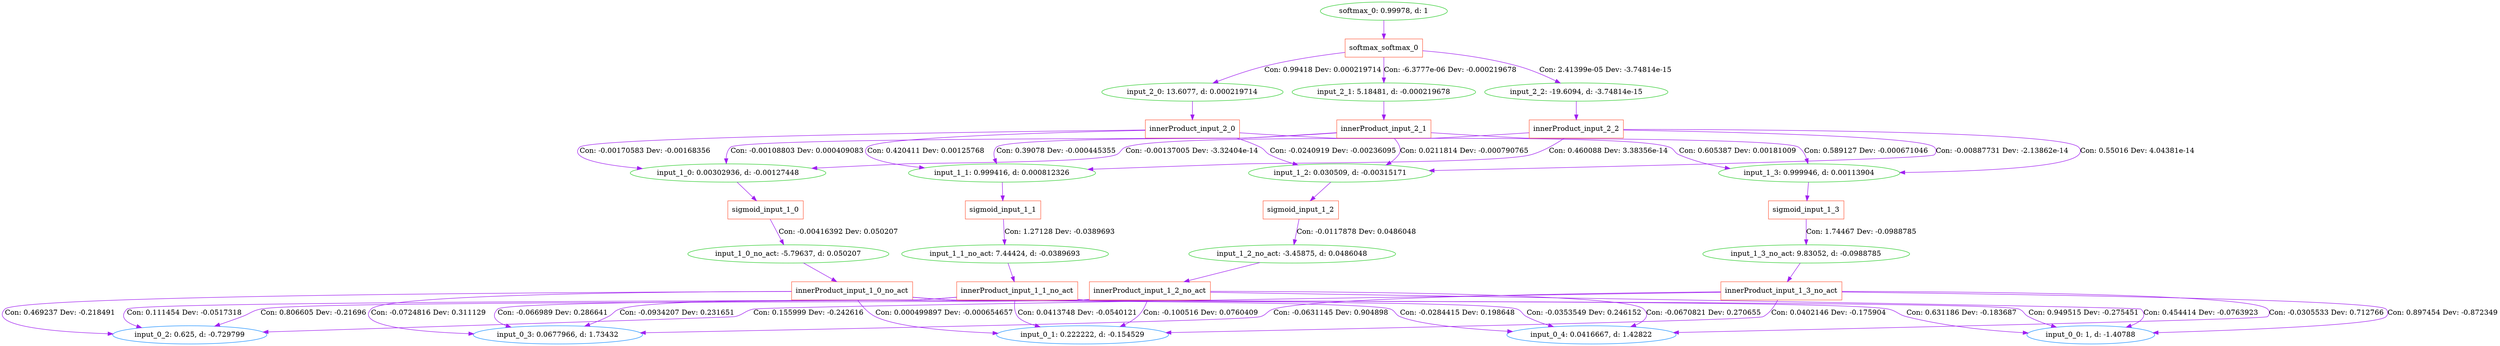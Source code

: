 digraph G {
0 [label="softmax_0: 0.99978, d: 1", shape=oval, color=limegreen];
1 [label="softmax_softmax_0", shape=box, color=tomato];
2 [label="input_2_0: 13.6077, d: 0.000219714", shape=oval, color=limegreen];
3 [label="innerProduct_input_2_0", shape=box, color=tomato];
4 [label="input_1_0: 0.00302936, d: -0.00127448", shape=oval, color=limegreen];
5 [label="sigmoid_input_1_0", shape=box, color=tomato];
6 [label="input_1_0_no_act: -5.79637, d: 0.050207", shape=oval, color=limegreen];
7 [label="innerProduct_input_1_0_no_act", shape=box, color=tomato];
8 [label="input_0_0: 1, d: -1.40788", shape=oval, color=dodgerblue];
9 [label="input_0_1: 0.222222, d: -0.154529", shape=oval, color=dodgerblue];
10 [label="input_0_2: 0.625, d: -0.729799", shape=oval, color=dodgerblue];
11 [label="input_0_3: 0.0677966, d: 1.73432", shape=oval, color=dodgerblue];
12 [label="input_0_4: 0.0416667, d: 1.42822", shape=oval, color=dodgerblue];
13 [label="input_1_1: 0.999416, d: 0.000812326", shape=oval, color=limegreen];
14 [label="sigmoid_input_1_1", shape=box, color=tomato];
15 [label="input_1_1_no_act: 7.44424, d: -0.0389693", shape=oval, color=limegreen];
16 [label="innerProduct_input_1_1_no_act", shape=box, color=tomato];
17 [label="input_1_2: 0.030509, d: -0.00315171", shape=oval, color=limegreen];
18 [label="sigmoid_input_1_2", shape=box, color=tomato];
19 [label="input_1_2_no_act: -3.45875, d: 0.0486048", shape=oval, color=limegreen];
20 [label="innerProduct_input_1_2_no_act", shape=box, color=tomato];
21 [label="input_1_3: 0.999946, d: 0.00113904", shape=oval, color=limegreen];
22 [label="sigmoid_input_1_3", shape=box, color=tomato];
23 [label="input_1_3_no_act: 9.83052, d: -0.0988785", shape=oval, color=limegreen];
24 [label="innerProduct_input_1_3_no_act", shape=box, color=tomato];
25 [label="input_2_1: 5.18481, d: -0.000219678", shape=oval, color=limegreen];
26 [label="innerProduct_input_2_1", shape=box, color=tomato];
27 [label="input_2_2: -19.6094, d: -3.74814e-15", shape=oval, color=limegreen];
28 [label="innerProduct_input_2_2", shape=box, color=tomato];
0->1  [color=purple]
 [label=""];
1->2  [color=purple]
 [label="Con: 0.99418 Dev: 0.000219714"];
2->3  [color=purple]
 [label=""];
3->4  [color=purple]
 [label="Con: -0.00170583 Dev: -0.00168356"];
4->5  [color=purple]
 [label=""];
5->6  [color=purple]
 [label="Con: -0.00416392 Dev: 0.050207"];
6->7  [color=purple]
 [label=""];
7->8  [color=purple]
 [label="Con: 0.631186 Dev: -0.183687"];
7->9  [color=purple]
 [label="Con: 0.000499897 Dev: -0.000654657"];
7->10  [color=purple]
 [label="Con: 0.469237 Dev: -0.218491"];
7->11  [color=purple]
 [label="Con: -0.0724816 Dev: 0.311129"];
7->12  [color=purple]
 [label="Con: -0.0284415 Dev: 0.198648"];
3->13  [color=purple]
 [label="Con: 0.420411 Dev: 0.00125768"];
13->14  [color=purple]
 [label=""];
14->15  [color=purple]
 [label="Con: 1.27128 Dev: -0.0389693"];
15->16  [color=purple]
 [label=""];
16->8  [color=purple]
 [label="Con: 0.949515 Dev: -0.275451"];
16->9  [color=purple]
 [label="Con: 0.0413748 Dev: -0.0540121"];
16->10  [color=purple]
 [label="Con: 0.111454 Dev: -0.0517318"];
16->11  [color=purple]
 [label="Con: -0.066989 Dev: 0.286641"];
16->12  [color=purple]
 [label="Con: -0.0353549 Dev: 0.246152"];
3->17  [color=purple]
 [label="Con: -0.0240919 Dev: -0.00236095"];
17->18  [color=purple]
 [label=""];
18->19  [color=purple]
 [label="Con: -0.0117878 Dev: 0.0486048"];
19->20  [color=purple]
 [label=""];
20->8  [color=purple]
 [label="Con: 0.454414 Dev: -0.0763923"];
20->9  [color=purple]
 [label="Con: -0.100516 Dev: 0.0760409"];
20->10  [color=purple]
 [label="Con: 0.806605 Dev: -0.21696"];
20->11  [color=purple]
 [label="Con: -0.0934207 Dev: 0.231651"];
20->12  [color=purple]
 [label="Con: -0.0670821 Dev: 0.270655"];
3->21  [color=purple]
 [label="Con: 0.605387 Dev: 0.00181009"];
21->22  [color=purple]
 [label=""];
22->23  [color=purple]
 [label="Con: 1.74467 Dev: -0.0988785"];
23->24  [color=purple]
 [label=""];
24->8  [color=purple]
 [label="Con: 0.897454 Dev: -0.872349"];
24->9  [color=purple]
 [label="Con: 0.0402146 Dev: -0.175904"];
24->10  [color=purple]
 [label="Con: 0.155999 Dev: -0.242616"];
24->11  [color=purple]
 [label="Con: -0.0631145 Dev: 0.904898"];
24->12  [color=purple]
 [label="Con: -0.0305533 Dev: 0.712766"];
1->25  [color=purple]
 [label="Con: -6.3777e-06 Dev: -0.000219678"];
25->26  [color=purple]
 [label=""];
26->4  [color=purple]
 [label="Con: -0.00108803 Dev: 0.000409083"];
26->13  [color=purple]
 [label="Con: 0.39078 Dev: -0.000445355"];
26->17  [color=purple]
 [label="Con: 0.0211814 Dev: -0.000790765"];
26->21  [color=purple]
 [label="Con: 0.589127 Dev: -0.000671046"];
1->27  [color=purple]
 [label="Con: 2.41399e-05 Dev: -3.74814e-15"];
27->28  [color=purple]
 [label=""];
28->4  [color=purple]
 [label="Con: -0.00137005 Dev: -3.32404e-14"];
28->13  [color=purple]
 [label="Con: 0.460088 Dev: 3.38356e-14"];
28->17  [color=purple]
 [label="Con: -0.00887731 Dev: -2.13862e-14"];
28->21  [color=purple]
 [label="Con: 0.55016 Dev: 4.04381e-14"];
}
